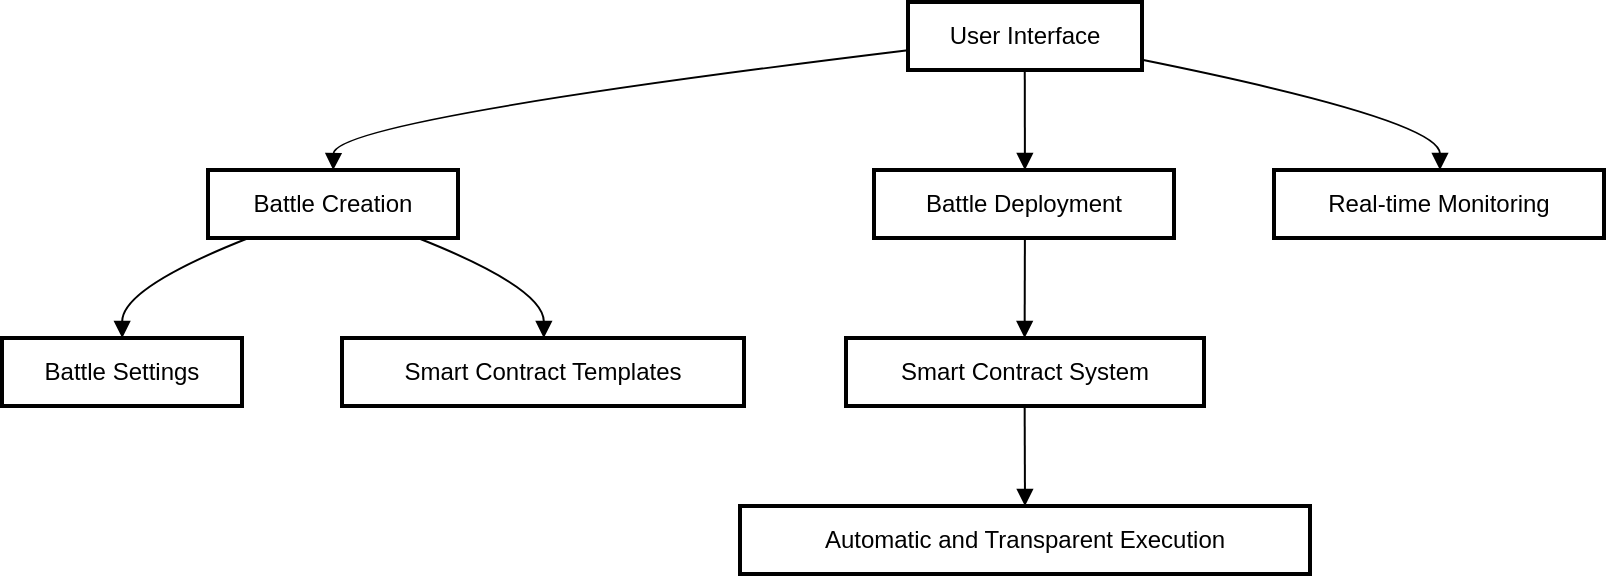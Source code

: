 <mxfile version="21.2.7" type="github">
  <diagram name="Page-1" id="vNYo1Eu4IgICf-uz21Lf">
    <mxGraphModel>
      <root>
        <mxCell id="0" />
        <mxCell id="1" parent="0" />
        <mxCell id="2" value="User Interface" style="whiteSpace=wrap;strokeWidth=2;" vertex="1" parent="1">
          <mxGeometry x="453" width="117" height="34" as="geometry" />
        </mxCell>
        <mxCell id="3" value="Battle Creation" style="whiteSpace=wrap;strokeWidth=2;" vertex="1" parent="1">
          <mxGeometry x="103" y="84" width="125" height="34" as="geometry" />
        </mxCell>
        <mxCell id="4" value="Battle Deployment" style="whiteSpace=wrap;strokeWidth=2;" vertex="1" parent="1">
          <mxGeometry x="436" y="84" width="150" height="34" as="geometry" />
        </mxCell>
        <mxCell id="5" value="Battle Settings" style="whiteSpace=wrap;strokeWidth=2;" vertex="1" parent="1">
          <mxGeometry y="168" width="120" height="34" as="geometry" />
        </mxCell>
        <mxCell id="6" value="Smart Contract Templates" style="whiteSpace=wrap;strokeWidth=2;" vertex="1" parent="1">
          <mxGeometry x="170" y="168" width="201" height="34" as="geometry" />
        </mxCell>
        <mxCell id="7" value="Smart Contract System" style="whiteSpace=wrap;strokeWidth=2;" vertex="1" parent="1">
          <mxGeometry x="422" y="168" width="179" height="34" as="geometry" />
        </mxCell>
        <mxCell id="8" value="Automatic and Transparent Execution" style="whiteSpace=wrap;strokeWidth=2;" vertex="1" parent="1">
          <mxGeometry x="369" y="252" width="285" height="34" as="geometry" />
        </mxCell>
        <mxCell id="9" value="Real-time Monitoring" style="whiteSpace=wrap;strokeWidth=2;" vertex="1" parent="1">
          <mxGeometry x="636" y="84" width="165" height="34" as="geometry" />
        </mxCell>
        <mxCell id="10" value="" style="curved=1;startArrow=none;endArrow=block;exitX=-0.003;exitY=0.711;entryX=0.501;entryY=0.003;" edge="1" parent="1" source="2" target="3">
          <mxGeometry relative="1" as="geometry">
            <Array as="points">
              <mxPoint x="166" y="59" />
            </Array>
          </mxGeometry>
        </mxCell>
        <mxCell id="11" value="" style="curved=1;startArrow=none;endArrow=block;exitX=0.499;exitY=1.003;entryX=0.503;entryY=0.003;" edge="1" parent="1" source="2" target="4">
          <mxGeometry relative="1" as="geometry">
            <Array as="points" />
          </mxGeometry>
        </mxCell>
        <mxCell id="12" value="" style="curved=1;startArrow=none;endArrow=block;exitX=0.159;exitY=1.005;entryX=0.501;entryY=0.005;" edge="1" parent="1" source="3" target="5">
          <mxGeometry relative="1" as="geometry">
            <Array as="points">
              <mxPoint x="60" y="143" />
            </Array>
          </mxGeometry>
        </mxCell>
        <mxCell id="13" value="" style="curved=1;startArrow=none;endArrow=block;exitX=0.843;exitY=1.005;entryX=0.502;entryY=0.005;" edge="1" parent="1" source="3" target="6">
          <mxGeometry relative="1" as="geometry">
            <Array as="points">
              <mxPoint x="271" y="143" />
            </Array>
          </mxGeometry>
        </mxCell>
        <mxCell id="14" value="" style="curved=1;startArrow=none;endArrow=block;exitX=0.503;exitY=1.005;entryX=0.499;entryY=0.005;" edge="1" parent="1" source="4" target="7">
          <mxGeometry relative="1" as="geometry">
            <Array as="points" />
          </mxGeometry>
        </mxCell>
        <mxCell id="15" value="" style="curved=1;startArrow=none;endArrow=block;exitX=0.499;exitY=1.008;entryX=0.5;entryY=0.008;" edge="1" parent="1" source="7" target="8">
          <mxGeometry relative="1" as="geometry">
            <Array as="points" />
          </mxGeometry>
        </mxCell>
        <mxCell id="16" value="" style="curved=1;startArrow=none;endArrow=block;exitX=1.001;exitY=0.851;entryX=0.503;entryY=0.003;" edge="1" parent="1" source="2" target="9">
          <mxGeometry relative="1" as="geometry">
            <Array as="points">
              <mxPoint x="719" y="59" />
            </Array>
          </mxGeometry>
        </mxCell>
      </root>
    </mxGraphModel>
  </diagram>
</mxfile>
